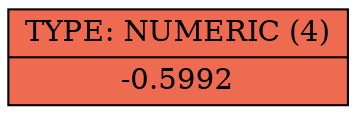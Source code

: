 digraph structs {    
rankdir = TB;        
graph [dpi = 200];   
ranksep = 1.5;       
edge[penwidth = 10]; 
cell0 [style = filled, color = black, shape=record, 
fillcolor = coral2, label = " { <ptr> TYPE: NUMERIC (4) | -0.5992} " ];                         
cell0 cell0 }
